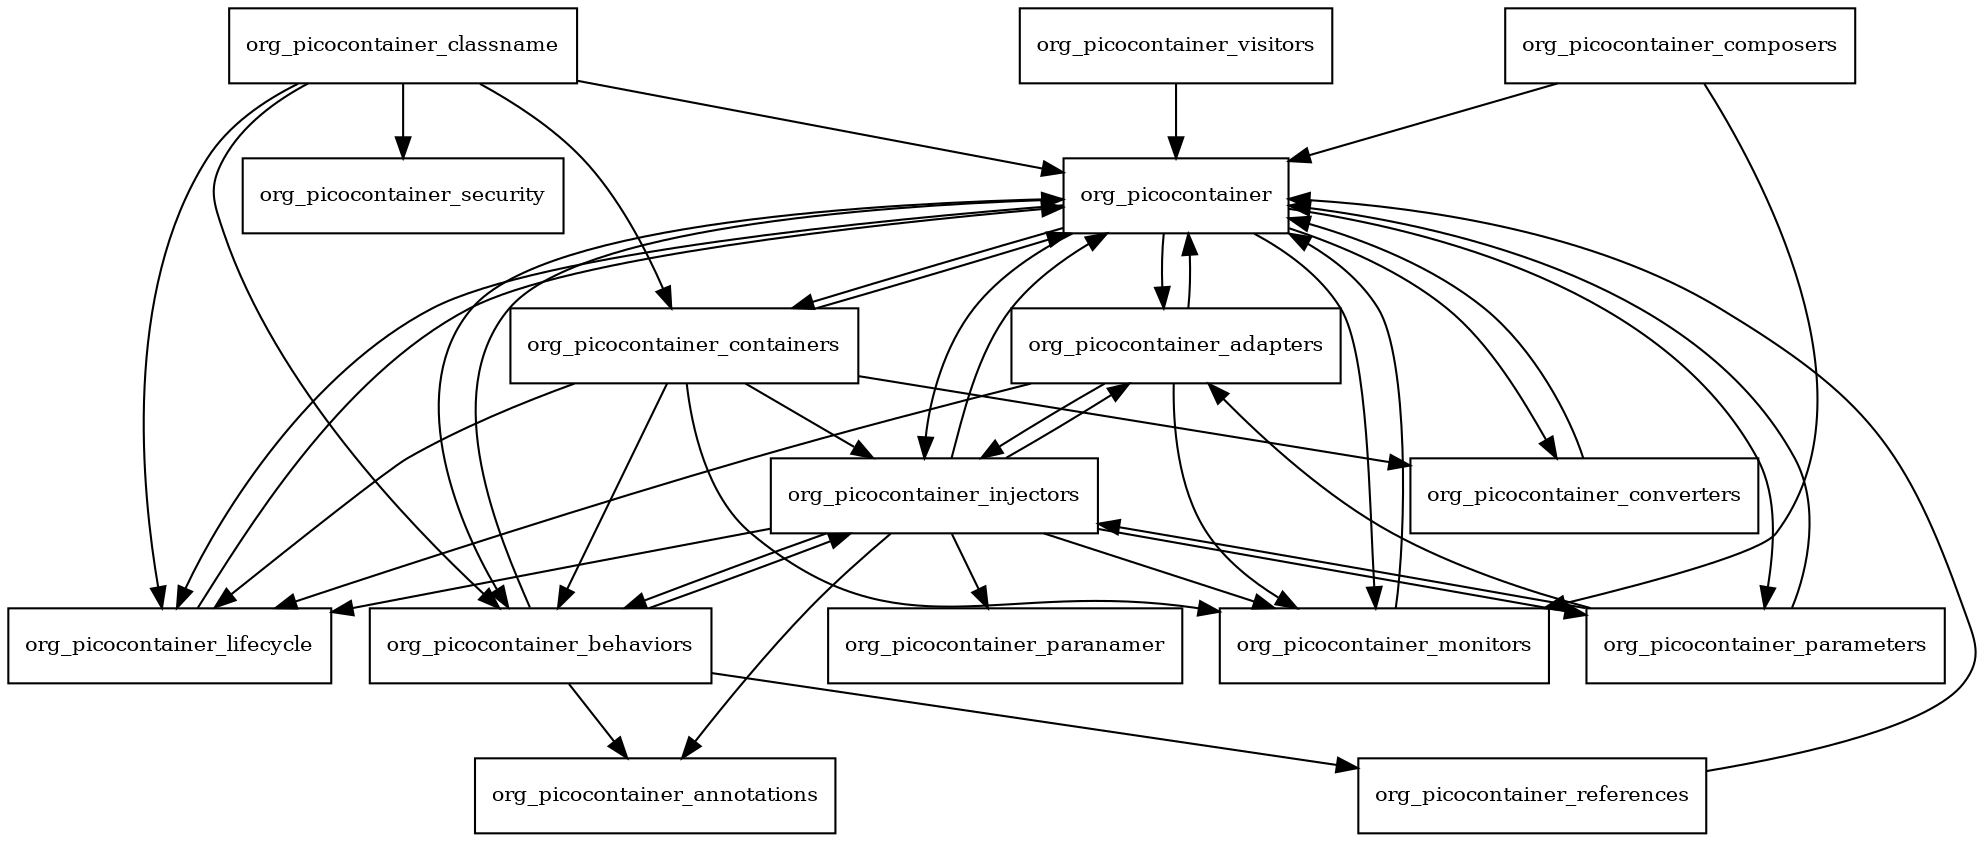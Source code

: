digraph picocontainer_2_15_package_dependencies {
  node [shape = box, fontsize=10.0];
  org_picocontainer -> org_picocontainer_adapters;
  org_picocontainer -> org_picocontainer_behaviors;
  org_picocontainer -> org_picocontainer_containers;
  org_picocontainer -> org_picocontainer_converters;
  org_picocontainer -> org_picocontainer_injectors;
  org_picocontainer -> org_picocontainer_lifecycle;
  org_picocontainer -> org_picocontainer_monitors;
  org_picocontainer -> org_picocontainer_parameters;
  org_picocontainer_adapters -> org_picocontainer;
  org_picocontainer_adapters -> org_picocontainer_injectors;
  org_picocontainer_adapters -> org_picocontainer_lifecycle;
  org_picocontainer_adapters -> org_picocontainer_monitors;
  org_picocontainer_behaviors -> org_picocontainer;
  org_picocontainer_behaviors -> org_picocontainer_annotations;
  org_picocontainer_behaviors -> org_picocontainer_injectors;
  org_picocontainer_behaviors -> org_picocontainer_references;
  org_picocontainer_classname -> org_picocontainer;
  org_picocontainer_classname -> org_picocontainer_behaviors;
  org_picocontainer_classname -> org_picocontainer_containers;
  org_picocontainer_classname -> org_picocontainer_lifecycle;
  org_picocontainer_classname -> org_picocontainer_security;
  org_picocontainer_composers -> org_picocontainer;
  org_picocontainer_composers -> org_picocontainer_monitors;
  org_picocontainer_containers -> org_picocontainer;
  org_picocontainer_containers -> org_picocontainer_behaviors;
  org_picocontainer_containers -> org_picocontainer_converters;
  org_picocontainer_containers -> org_picocontainer_injectors;
  org_picocontainer_containers -> org_picocontainer_lifecycle;
  org_picocontainer_containers -> org_picocontainer_monitors;
  org_picocontainer_converters -> org_picocontainer;
  org_picocontainer_injectors -> org_picocontainer;
  org_picocontainer_injectors -> org_picocontainer_adapters;
  org_picocontainer_injectors -> org_picocontainer_annotations;
  org_picocontainer_injectors -> org_picocontainer_behaviors;
  org_picocontainer_injectors -> org_picocontainer_lifecycle;
  org_picocontainer_injectors -> org_picocontainer_monitors;
  org_picocontainer_injectors -> org_picocontainer_parameters;
  org_picocontainer_injectors -> org_picocontainer_paranamer;
  org_picocontainer_lifecycle -> org_picocontainer;
  org_picocontainer_monitors -> org_picocontainer;
  org_picocontainer_parameters -> org_picocontainer;
  org_picocontainer_parameters -> org_picocontainer_adapters;
  org_picocontainer_parameters -> org_picocontainer_injectors;
  org_picocontainer_references -> org_picocontainer;
  org_picocontainer_visitors -> org_picocontainer;
}
